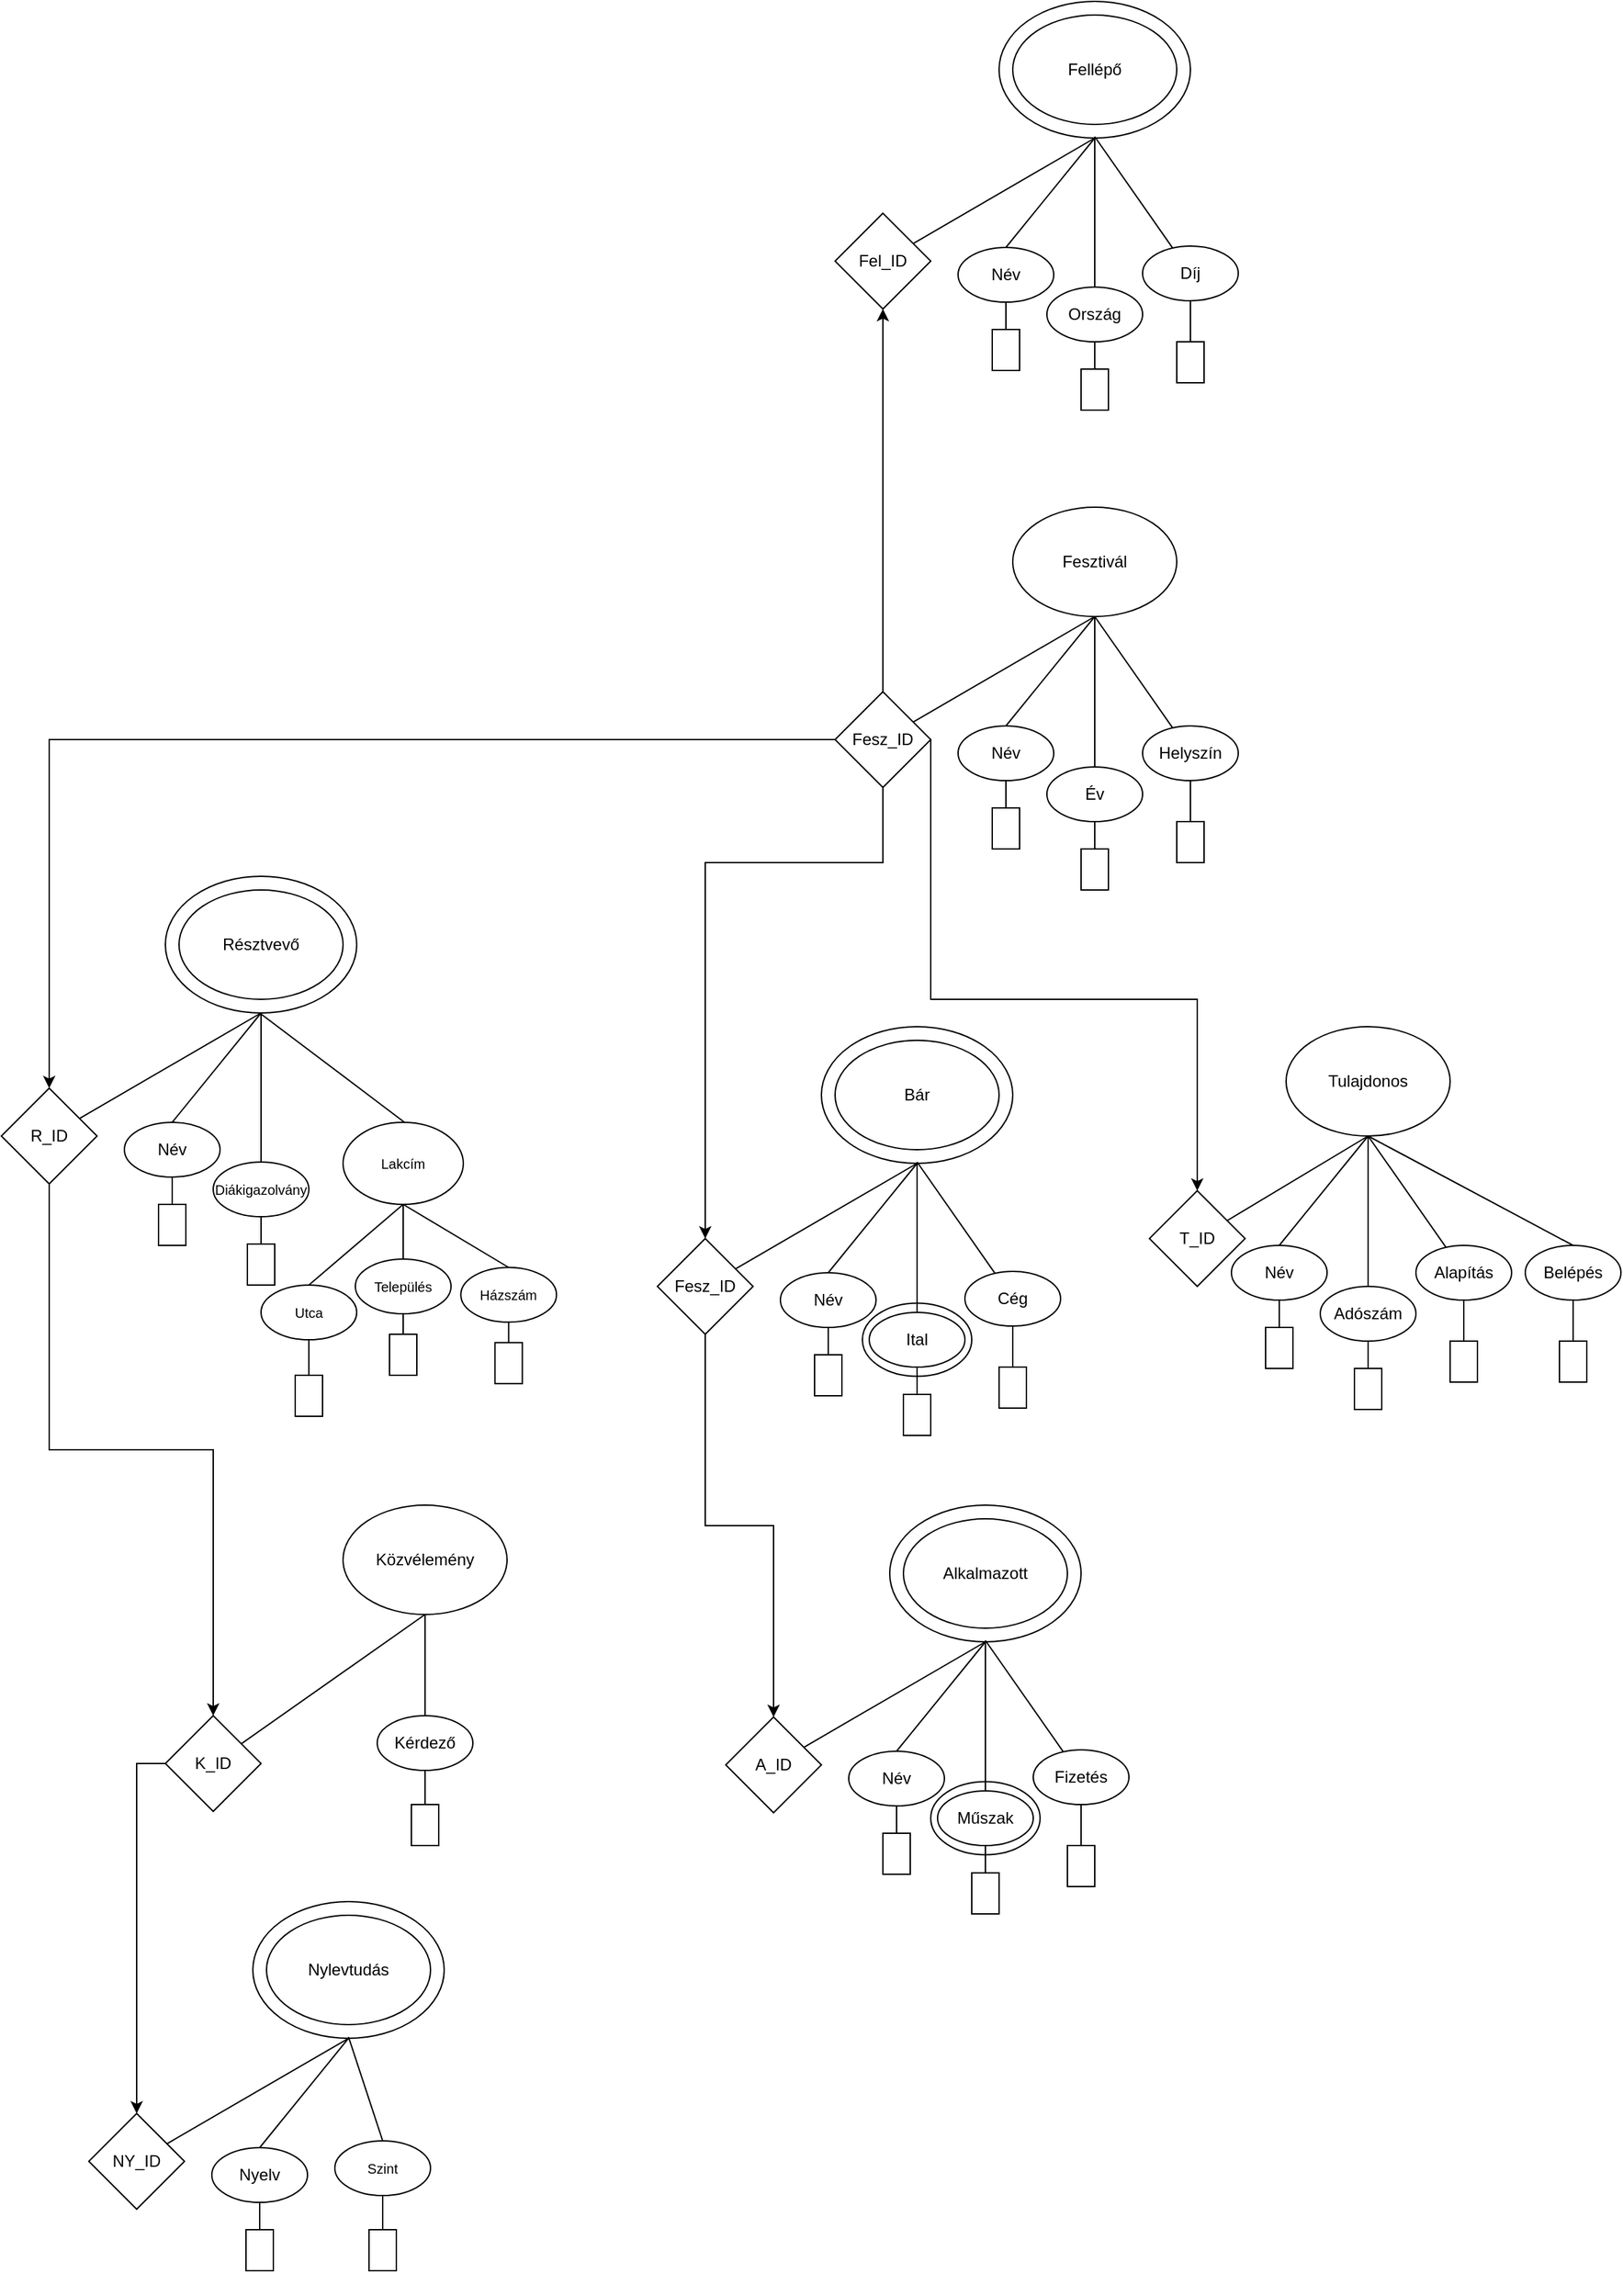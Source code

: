 <mxfile version="22.0.4" type="device">
  <diagram name="1 oldal" id="iviJ8K4rdL8mZxDaAvXE">
    <mxGraphModel dx="1687" dy="3267" grid="1" gridSize="10" guides="1" tooltips="1" connect="1" arrows="1" fold="1" page="1" pageScale="1" pageWidth="827" pageHeight="1169" math="0" shadow="0">
      <root>
        <mxCell id="0" />
        <mxCell id="1" parent="0" />
        <mxCell id="NtbL1t4MmGsKHKJ3EOxN-211" value="" style="group" vertex="1" connectable="0" parent="1">
          <mxGeometry x="210" y="-180" width="250" height="239" as="geometry" />
        </mxCell>
        <mxCell id="NtbL1t4MmGsKHKJ3EOxN-124" value="Közvélemény" style="ellipse;whiteSpace=wrap;html=1;" vertex="1" parent="NtbL1t4MmGsKHKJ3EOxN-211">
          <mxGeometry x="130" width="120" height="80" as="geometry" />
        </mxCell>
        <mxCell id="NtbL1t4MmGsKHKJ3EOxN-126" value="Kérdező" style="ellipse;whiteSpace=wrap;html=1;" vertex="1" parent="NtbL1t4MmGsKHKJ3EOxN-211">
          <mxGeometry x="155" y="154" width="70" height="40" as="geometry" />
        </mxCell>
        <mxCell id="NtbL1t4MmGsKHKJ3EOxN-121" style="rounded=0;orthogonalLoop=1;jettySize=auto;html=1;endArrow=none;endFill=0;entryX=0.5;entryY=0;entryDx=0;entryDy=0;exitX=0.5;exitY=1;exitDx=0;exitDy=0;" edge="1" parent="NtbL1t4MmGsKHKJ3EOxN-211" source="NtbL1t4MmGsKHKJ3EOxN-124" target="NtbL1t4MmGsKHKJ3EOxN-126">
          <mxGeometry relative="1" as="geometry">
            <mxPoint x="150" y="169" as="targetPoint" />
          </mxGeometry>
        </mxCell>
        <mxCell id="NtbL1t4MmGsKHKJ3EOxN-131" value="" style="rounded=0;whiteSpace=wrap;html=1;" vertex="1" parent="NtbL1t4MmGsKHKJ3EOxN-211">
          <mxGeometry x="180" y="219" width="20" height="30" as="geometry" />
        </mxCell>
        <mxCell id="NtbL1t4MmGsKHKJ3EOxN-125" style="edgeStyle=orthogonalEdgeStyle;rounded=0;orthogonalLoop=1;jettySize=auto;html=1;exitX=0.5;exitY=1;exitDx=0;exitDy=0;endArrow=none;endFill=0;" edge="1" parent="NtbL1t4MmGsKHKJ3EOxN-211" source="NtbL1t4MmGsKHKJ3EOxN-126" target="NtbL1t4MmGsKHKJ3EOxN-131">
          <mxGeometry relative="1" as="geometry">
            <mxPoint x="125" y="279" as="targetPoint" />
          </mxGeometry>
        </mxCell>
        <mxCell id="NtbL1t4MmGsKHKJ3EOxN-134" style="rounded=0;orthogonalLoop=1;jettySize=auto;html=1;entryX=0.5;entryY=1;entryDx=0;entryDy=0;endArrow=none;endFill=0;" edge="1" parent="NtbL1t4MmGsKHKJ3EOxN-211" source="NtbL1t4MmGsKHKJ3EOxN-135" target="NtbL1t4MmGsKHKJ3EOxN-124">
          <mxGeometry relative="1" as="geometry" />
        </mxCell>
        <mxCell id="NtbL1t4MmGsKHKJ3EOxN-135" value="K_ID" style="rhombus;whiteSpace=wrap;html=1;" vertex="1" parent="NtbL1t4MmGsKHKJ3EOxN-211">
          <mxGeometry y="154" width="70" height="70" as="geometry" />
        </mxCell>
        <mxCell id="NtbL1t4MmGsKHKJ3EOxN-217" value="" style="group" vertex="1" connectable="0" parent="1">
          <mxGeometry x="700" y="-910" width="295" height="280" as="geometry" />
        </mxCell>
        <mxCell id="NtbL1t4MmGsKHKJ3EOxN-5" value="Fesztivál" style="ellipse;whiteSpace=wrap;html=1;" vertex="1" parent="NtbL1t4MmGsKHKJ3EOxN-217">
          <mxGeometry x="130" width="120" height="80" as="geometry" />
        </mxCell>
        <mxCell id="NtbL1t4MmGsKHKJ3EOxN-13" value="Név" style="ellipse;whiteSpace=wrap;html=1;" vertex="1" parent="NtbL1t4MmGsKHKJ3EOxN-217">
          <mxGeometry x="90" y="160" width="70" height="40" as="geometry" />
        </mxCell>
        <mxCell id="NtbL1t4MmGsKHKJ3EOxN-12" style="rounded=0;orthogonalLoop=1;jettySize=auto;html=1;endArrow=none;endFill=0;entryX=0.5;entryY=0;entryDx=0;entryDy=0;exitX=0.5;exitY=1;exitDx=0;exitDy=0;" edge="1" parent="NtbL1t4MmGsKHKJ3EOxN-217" source="NtbL1t4MmGsKHKJ3EOxN-5" target="NtbL1t4MmGsKHKJ3EOxN-13">
          <mxGeometry relative="1" as="geometry">
            <mxPoint x="150" y="150" as="targetPoint" />
          </mxGeometry>
        </mxCell>
        <mxCell id="NtbL1t4MmGsKHKJ3EOxN-14" value="Helyszín" style="ellipse;whiteSpace=wrap;html=1;" vertex="1" parent="NtbL1t4MmGsKHKJ3EOxN-217">
          <mxGeometry x="225" y="160" width="70" height="40" as="geometry" />
        </mxCell>
        <mxCell id="NtbL1t4MmGsKHKJ3EOxN-16" style="rounded=0;orthogonalLoop=1;jettySize=auto;html=1;exitX=0.5;exitY=1;exitDx=0;exitDy=0;endArrow=none;endFill=0;" edge="1" parent="NtbL1t4MmGsKHKJ3EOxN-217" source="NtbL1t4MmGsKHKJ3EOxN-5" target="NtbL1t4MmGsKHKJ3EOxN-14">
          <mxGeometry relative="1" as="geometry" />
        </mxCell>
        <mxCell id="NtbL1t4MmGsKHKJ3EOxN-15" value="Év" style="ellipse;whiteSpace=wrap;html=1;" vertex="1" parent="NtbL1t4MmGsKHKJ3EOxN-217">
          <mxGeometry x="155" y="190" width="70" height="40" as="geometry" />
        </mxCell>
        <mxCell id="NtbL1t4MmGsKHKJ3EOxN-17" style="rounded=0;orthogonalLoop=1;jettySize=auto;html=1;entryX=0.5;entryY=0;entryDx=0;entryDy=0;endArrow=none;endFill=0;" edge="1" parent="NtbL1t4MmGsKHKJ3EOxN-217" source="NtbL1t4MmGsKHKJ3EOxN-5" target="NtbL1t4MmGsKHKJ3EOxN-15">
          <mxGeometry relative="1" as="geometry">
            <mxPoint x="165" y="90" as="sourcePoint" />
            <mxPoint x="120" y="160" as="targetPoint" />
          </mxGeometry>
        </mxCell>
        <mxCell id="NtbL1t4MmGsKHKJ3EOxN-21" value="" style="rounded=0;whiteSpace=wrap;html=1;" vertex="1" parent="NtbL1t4MmGsKHKJ3EOxN-217">
          <mxGeometry x="115" y="220" width="20" height="30" as="geometry" />
        </mxCell>
        <mxCell id="NtbL1t4MmGsKHKJ3EOxN-20" style="edgeStyle=orthogonalEdgeStyle;rounded=0;orthogonalLoop=1;jettySize=auto;html=1;exitX=0.5;exitY=1;exitDx=0;exitDy=0;endArrow=none;endFill=0;" edge="1" parent="NtbL1t4MmGsKHKJ3EOxN-217" source="NtbL1t4MmGsKHKJ3EOxN-13" target="NtbL1t4MmGsKHKJ3EOxN-21">
          <mxGeometry relative="1" as="geometry">
            <mxPoint x="125" y="260" as="targetPoint" />
          </mxGeometry>
        </mxCell>
        <mxCell id="NtbL1t4MmGsKHKJ3EOxN-22" value="" style="rounded=0;whiteSpace=wrap;html=1;" vertex="1" parent="NtbL1t4MmGsKHKJ3EOxN-217">
          <mxGeometry x="180" y="250" width="20" height="30" as="geometry" />
        </mxCell>
        <mxCell id="NtbL1t4MmGsKHKJ3EOxN-25" style="edgeStyle=orthogonalEdgeStyle;rounded=0;orthogonalLoop=1;jettySize=auto;html=1;exitX=0.5;exitY=1;exitDx=0;exitDy=0;entryX=0.5;entryY=0;entryDx=0;entryDy=0;endArrow=none;endFill=0;" edge="1" parent="NtbL1t4MmGsKHKJ3EOxN-217" source="NtbL1t4MmGsKHKJ3EOxN-15" target="NtbL1t4MmGsKHKJ3EOxN-22">
          <mxGeometry relative="1" as="geometry" />
        </mxCell>
        <mxCell id="NtbL1t4MmGsKHKJ3EOxN-23" value="" style="rounded=0;whiteSpace=wrap;html=1;" vertex="1" parent="NtbL1t4MmGsKHKJ3EOxN-217">
          <mxGeometry x="250" y="230" width="20" height="30" as="geometry" />
        </mxCell>
        <mxCell id="NtbL1t4MmGsKHKJ3EOxN-28" style="rounded=0;orthogonalLoop=1;jettySize=auto;html=1;entryX=0.5;entryY=1;entryDx=0;entryDy=0;endArrow=none;endFill=0;" edge="1" parent="NtbL1t4MmGsKHKJ3EOxN-217" source="NtbL1t4MmGsKHKJ3EOxN-27" target="NtbL1t4MmGsKHKJ3EOxN-5">
          <mxGeometry relative="1" as="geometry" />
        </mxCell>
        <mxCell id="NtbL1t4MmGsKHKJ3EOxN-27" value="Fesz_ID" style="rhombus;whiteSpace=wrap;html=1;" vertex="1" parent="NtbL1t4MmGsKHKJ3EOxN-217">
          <mxGeometry y="135" width="70" height="70" as="geometry" />
        </mxCell>
        <mxCell id="NtbL1t4MmGsKHKJ3EOxN-24" style="edgeStyle=orthogonalEdgeStyle;rounded=0;orthogonalLoop=1;jettySize=auto;html=1;entryX=0.5;entryY=0;entryDx=0;entryDy=0;endArrow=none;endFill=0;" edge="1" parent="NtbL1t4MmGsKHKJ3EOxN-217" source="NtbL1t4MmGsKHKJ3EOxN-14" target="NtbL1t4MmGsKHKJ3EOxN-23">
          <mxGeometry relative="1" as="geometry" />
        </mxCell>
        <mxCell id="NtbL1t4MmGsKHKJ3EOxN-29" style="edgeStyle=orthogonalEdgeStyle;rounded=0;orthogonalLoop=1;jettySize=auto;html=1;exitX=0.5;exitY=1;exitDx=0;exitDy=0;" edge="1" parent="NtbL1t4MmGsKHKJ3EOxN-217" source="NtbL1t4MmGsKHKJ3EOxN-23" target="NtbL1t4MmGsKHKJ3EOxN-23">
          <mxGeometry relative="1" as="geometry" />
        </mxCell>
        <mxCell id="NtbL1t4MmGsKHKJ3EOxN-35" style="edgeStyle=orthogonalEdgeStyle;rounded=0;orthogonalLoop=1;jettySize=auto;html=1;exitX=0.5;exitY=1;exitDx=0;exitDy=0;" edge="1" parent="NtbL1t4MmGsKHKJ3EOxN-217">
          <mxGeometry relative="1" as="geometry">
            <mxPoint x="270" y="270" as="sourcePoint" />
            <mxPoint x="270" y="270" as="targetPoint" />
          </mxGeometry>
        </mxCell>
        <mxCell id="NtbL1t4MmGsKHKJ3EOxN-218" value="" style="group" vertex="1" connectable="0" parent="1">
          <mxGeometry x="900" y="-530" width="375" height="280" as="geometry" />
        </mxCell>
        <mxCell id="NtbL1t4MmGsKHKJ3EOxN-60" value="Tulajdonos" style="ellipse;whiteSpace=wrap;html=1;" vertex="1" parent="NtbL1t4MmGsKHKJ3EOxN-218">
          <mxGeometry x="130" width="120" height="80" as="geometry" />
        </mxCell>
        <mxCell id="NtbL1t4MmGsKHKJ3EOxN-62" value="Név" style="ellipse;whiteSpace=wrap;html=1;" vertex="1" parent="NtbL1t4MmGsKHKJ3EOxN-218">
          <mxGeometry x="90" y="160" width="70" height="40" as="geometry" />
        </mxCell>
        <mxCell id="NtbL1t4MmGsKHKJ3EOxN-57" style="rounded=0;orthogonalLoop=1;jettySize=auto;html=1;endArrow=none;endFill=0;entryX=0.5;entryY=0;entryDx=0;entryDy=0;exitX=0.5;exitY=1;exitDx=0;exitDy=0;" edge="1" parent="NtbL1t4MmGsKHKJ3EOxN-218" source="NtbL1t4MmGsKHKJ3EOxN-60" target="NtbL1t4MmGsKHKJ3EOxN-62">
          <mxGeometry relative="1" as="geometry">
            <mxPoint x="150" y="150" as="targetPoint" />
          </mxGeometry>
        </mxCell>
        <mxCell id="NtbL1t4MmGsKHKJ3EOxN-64" value="Alapítás" style="ellipse;whiteSpace=wrap;html=1;" vertex="1" parent="NtbL1t4MmGsKHKJ3EOxN-218">
          <mxGeometry x="225" y="160" width="70" height="40" as="geometry" />
        </mxCell>
        <mxCell id="NtbL1t4MmGsKHKJ3EOxN-58" style="rounded=0;orthogonalLoop=1;jettySize=auto;html=1;exitX=0.5;exitY=1;exitDx=0;exitDy=0;endArrow=none;endFill=0;" edge="1" parent="NtbL1t4MmGsKHKJ3EOxN-218" source="NtbL1t4MmGsKHKJ3EOxN-60" target="NtbL1t4MmGsKHKJ3EOxN-64">
          <mxGeometry relative="1" as="geometry" />
        </mxCell>
        <mxCell id="NtbL1t4MmGsKHKJ3EOxN-66" value="Adószám" style="ellipse;whiteSpace=wrap;html=1;" vertex="1" parent="NtbL1t4MmGsKHKJ3EOxN-218">
          <mxGeometry x="155" y="190" width="70" height="40" as="geometry" />
        </mxCell>
        <mxCell id="NtbL1t4MmGsKHKJ3EOxN-59" style="rounded=0;orthogonalLoop=1;jettySize=auto;html=1;entryX=0.5;entryY=0;entryDx=0;entryDy=0;endArrow=none;endFill=0;" edge="1" parent="NtbL1t4MmGsKHKJ3EOxN-218" source="NtbL1t4MmGsKHKJ3EOxN-60" target="NtbL1t4MmGsKHKJ3EOxN-66">
          <mxGeometry relative="1" as="geometry">
            <mxPoint x="165" y="90" as="sourcePoint" />
            <mxPoint x="120" y="160" as="targetPoint" />
          </mxGeometry>
        </mxCell>
        <mxCell id="NtbL1t4MmGsKHKJ3EOxN-67" value="" style="rounded=0;whiteSpace=wrap;html=1;" vertex="1" parent="NtbL1t4MmGsKHKJ3EOxN-218">
          <mxGeometry x="115" y="220" width="20" height="30" as="geometry" />
        </mxCell>
        <mxCell id="NtbL1t4MmGsKHKJ3EOxN-61" style="edgeStyle=orthogonalEdgeStyle;rounded=0;orthogonalLoop=1;jettySize=auto;html=1;exitX=0.5;exitY=1;exitDx=0;exitDy=0;endArrow=none;endFill=0;" edge="1" parent="NtbL1t4MmGsKHKJ3EOxN-218" source="NtbL1t4MmGsKHKJ3EOxN-62" target="NtbL1t4MmGsKHKJ3EOxN-67">
          <mxGeometry relative="1" as="geometry">
            <mxPoint x="125" y="260" as="targetPoint" />
          </mxGeometry>
        </mxCell>
        <mxCell id="NtbL1t4MmGsKHKJ3EOxN-68" value="" style="rounded=0;whiteSpace=wrap;html=1;" vertex="1" parent="NtbL1t4MmGsKHKJ3EOxN-218">
          <mxGeometry x="180" y="250" width="20" height="30" as="geometry" />
        </mxCell>
        <mxCell id="NtbL1t4MmGsKHKJ3EOxN-65" style="edgeStyle=orthogonalEdgeStyle;rounded=0;orthogonalLoop=1;jettySize=auto;html=1;exitX=0.5;exitY=1;exitDx=0;exitDy=0;entryX=0.5;entryY=0;entryDx=0;entryDy=0;endArrow=none;endFill=0;" edge="1" parent="NtbL1t4MmGsKHKJ3EOxN-218" source="NtbL1t4MmGsKHKJ3EOxN-66" target="NtbL1t4MmGsKHKJ3EOxN-68">
          <mxGeometry relative="1" as="geometry" />
        </mxCell>
        <mxCell id="NtbL1t4MmGsKHKJ3EOxN-69" value="" style="rounded=0;whiteSpace=wrap;html=1;" vertex="1" parent="NtbL1t4MmGsKHKJ3EOxN-218">
          <mxGeometry x="250" y="230" width="20" height="30" as="geometry" />
        </mxCell>
        <mxCell id="NtbL1t4MmGsKHKJ3EOxN-70" style="rounded=0;orthogonalLoop=1;jettySize=auto;html=1;entryX=0.5;entryY=1;entryDx=0;entryDy=0;endArrow=none;endFill=0;" edge="1" parent="NtbL1t4MmGsKHKJ3EOxN-218" source="NtbL1t4MmGsKHKJ3EOxN-71" target="NtbL1t4MmGsKHKJ3EOxN-60">
          <mxGeometry relative="1" as="geometry" />
        </mxCell>
        <mxCell id="NtbL1t4MmGsKHKJ3EOxN-71" value="T_ID" style="rhombus;whiteSpace=wrap;html=1;" vertex="1" parent="NtbL1t4MmGsKHKJ3EOxN-218">
          <mxGeometry x="30" y="120" width="70" height="70" as="geometry" />
        </mxCell>
        <mxCell id="NtbL1t4MmGsKHKJ3EOxN-63" style="edgeStyle=orthogonalEdgeStyle;rounded=0;orthogonalLoop=1;jettySize=auto;html=1;entryX=0.5;entryY=0;entryDx=0;entryDy=0;endArrow=none;endFill=0;" edge="1" parent="NtbL1t4MmGsKHKJ3EOxN-218" source="NtbL1t4MmGsKHKJ3EOxN-64" target="NtbL1t4MmGsKHKJ3EOxN-69">
          <mxGeometry relative="1" as="geometry" />
        </mxCell>
        <mxCell id="NtbL1t4MmGsKHKJ3EOxN-72" style="edgeStyle=orthogonalEdgeStyle;rounded=0;orthogonalLoop=1;jettySize=auto;html=1;exitX=0.5;exitY=1;exitDx=0;exitDy=0;" edge="1" parent="NtbL1t4MmGsKHKJ3EOxN-218" source="NtbL1t4MmGsKHKJ3EOxN-69" target="NtbL1t4MmGsKHKJ3EOxN-69">
          <mxGeometry relative="1" as="geometry" />
        </mxCell>
        <mxCell id="NtbL1t4MmGsKHKJ3EOxN-73" style="edgeStyle=orthogonalEdgeStyle;rounded=0;orthogonalLoop=1;jettySize=auto;html=1;exitX=0.5;exitY=1;exitDx=0;exitDy=0;" edge="1" parent="NtbL1t4MmGsKHKJ3EOxN-218">
          <mxGeometry relative="1" as="geometry">
            <mxPoint x="270" y="270" as="sourcePoint" />
            <mxPoint x="270" y="270" as="targetPoint" />
          </mxGeometry>
        </mxCell>
        <mxCell id="NtbL1t4MmGsKHKJ3EOxN-80" style="rounded=0;orthogonalLoop=1;jettySize=auto;html=1;exitX=0.5;exitY=1;exitDx=0;exitDy=0;endArrow=none;endFill=0;entryX=0.5;entryY=0;entryDx=0;entryDy=0;" edge="1" parent="NtbL1t4MmGsKHKJ3EOxN-218" target="NtbL1t4MmGsKHKJ3EOxN-82" source="NtbL1t4MmGsKHKJ3EOxN-60">
          <mxGeometry relative="1" as="geometry">
            <mxPoint x="270" y="80" as="sourcePoint" />
          </mxGeometry>
        </mxCell>
        <mxCell id="NtbL1t4MmGsKHKJ3EOxN-82" value="Belépés" style="ellipse;whiteSpace=wrap;html=1;" vertex="1" parent="NtbL1t4MmGsKHKJ3EOxN-218">
          <mxGeometry x="305" y="160" width="70" height="40" as="geometry" />
        </mxCell>
        <mxCell id="NtbL1t4MmGsKHKJ3EOxN-83" value="" style="rounded=0;whiteSpace=wrap;html=1;" vertex="1" parent="NtbL1t4MmGsKHKJ3EOxN-218">
          <mxGeometry x="330" y="230" width="20" height="30" as="geometry" />
        </mxCell>
        <mxCell id="NtbL1t4MmGsKHKJ3EOxN-81" style="edgeStyle=orthogonalEdgeStyle;rounded=0;orthogonalLoop=1;jettySize=auto;html=1;entryX=0.5;entryY=0;entryDx=0;entryDy=0;endArrow=none;endFill=0;" edge="1" parent="NtbL1t4MmGsKHKJ3EOxN-218" source="NtbL1t4MmGsKHKJ3EOxN-82" target="NtbL1t4MmGsKHKJ3EOxN-83">
          <mxGeometry relative="1" as="geometry" />
        </mxCell>
        <mxCell id="NtbL1t4MmGsKHKJ3EOxN-84" style="edgeStyle=orthogonalEdgeStyle;rounded=0;orthogonalLoop=1;jettySize=auto;html=1;exitX=0.5;exitY=1;exitDx=0;exitDy=0;" edge="1" parent="NtbL1t4MmGsKHKJ3EOxN-218" source="NtbL1t4MmGsKHKJ3EOxN-83" target="NtbL1t4MmGsKHKJ3EOxN-83">
          <mxGeometry relative="1" as="geometry" />
        </mxCell>
        <mxCell id="NtbL1t4MmGsKHKJ3EOxN-85" style="edgeStyle=orthogonalEdgeStyle;rounded=0;orthogonalLoop=1;jettySize=auto;html=1;exitX=0.5;exitY=1;exitDx=0;exitDy=0;" edge="1" parent="NtbL1t4MmGsKHKJ3EOxN-218">
          <mxGeometry relative="1" as="geometry">
            <mxPoint x="350" y="270" as="sourcePoint" />
            <mxPoint x="350" y="270" as="targetPoint" />
          </mxGeometry>
        </mxCell>
        <mxCell id="NtbL1t4MmGsKHKJ3EOxN-219" value="" style="group" vertex="1" connectable="0" parent="1">
          <mxGeometry x="90" y="-640" width="406.18" height="395" as="geometry" />
        </mxCell>
        <mxCell id="NtbL1t4MmGsKHKJ3EOxN-86" value="" style="ellipse;whiteSpace=wrap;html=1;" vertex="1" parent="NtbL1t4MmGsKHKJ3EOxN-219">
          <mxGeometry x="130" y="10" width="120" height="80" as="geometry" />
        </mxCell>
        <mxCell id="NtbL1t4MmGsKHKJ3EOxN-87" value="Résztvevő" style="ellipse;whiteSpace=wrap;html=1;fillColor=none;" vertex="1" parent="NtbL1t4MmGsKHKJ3EOxN-219">
          <mxGeometry x="120" width="140" height="100" as="geometry" />
        </mxCell>
        <mxCell id="NtbL1t4MmGsKHKJ3EOxN-92" style="edgeStyle=orthogonalEdgeStyle;rounded=0;orthogonalLoop=1;jettySize=auto;html=1;exitX=0.5;exitY=1;exitDx=0;exitDy=0;" edge="1" parent="NtbL1t4MmGsKHKJ3EOxN-219">
          <mxGeometry relative="1" as="geometry">
            <mxPoint x="260" y="279" as="sourcePoint" />
            <mxPoint x="260" y="279" as="targetPoint" />
          </mxGeometry>
        </mxCell>
        <mxCell id="NtbL1t4MmGsKHKJ3EOxN-93" style="rounded=0;orthogonalLoop=1;jettySize=auto;html=1;entryX=0.5;entryY=0;entryDx=0;entryDy=0;endArrow=none;endFill=0;exitX=0.5;exitY=1;exitDx=0;exitDy=0;" edge="1" parent="NtbL1t4MmGsKHKJ3EOxN-219" target="NtbL1t4MmGsKHKJ3EOxN-95" source="NtbL1t4MmGsKHKJ3EOxN-87">
          <mxGeometry relative="1" as="geometry">
            <mxPoint x="188" y="99" as="sourcePoint" />
            <mxPoint x="120" y="179" as="targetPoint" />
          </mxGeometry>
        </mxCell>
        <mxCell id="NtbL1t4MmGsKHKJ3EOxN-157" value="" style="edgeStyle=orthogonalEdgeStyle;rounded=0;orthogonalLoop=1;jettySize=auto;html=1;endArrow=none;endFill=0;" edge="1" parent="NtbL1t4MmGsKHKJ3EOxN-219" source="NtbL1t4MmGsKHKJ3EOxN-95">
          <mxGeometry relative="1" as="geometry">
            <mxPoint x="190" y="129" as="targetPoint" />
          </mxGeometry>
        </mxCell>
        <mxCell id="NtbL1t4MmGsKHKJ3EOxN-95" value="&lt;font style=&quot;font-size: 10px;&quot;&gt;Diákigazolvány&lt;/font&gt;" style="ellipse;whiteSpace=wrap;html=1;" vertex="1" parent="NtbL1t4MmGsKHKJ3EOxN-219">
          <mxGeometry x="155" y="209" width="70" height="40" as="geometry" />
        </mxCell>
        <mxCell id="NtbL1t4MmGsKHKJ3EOxN-96" value="" style="rounded=0;whiteSpace=wrap;html=1;" vertex="1" parent="NtbL1t4MmGsKHKJ3EOxN-219">
          <mxGeometry x="180" y="269" width="20" height="30" as="geometry" />
        </mxCell>
        <mxCell id="NtbL1t4MmGsKHKJ3EOxN-94" style="edgeStyle=orthogonalEdgeStyle;rounded=0;orthogonalLoop=1;jettySize=auto;html=1;exitX=0.5;exitY=1;exitDx=0;exitDy=0;entryX=0.5;entryY=0;entryDx=0;entryDy=0;endArrow=none;endFill=0;" edge="1" parent="NtbL1t4MmGsKHKJ3EOxN-219" source="NtbL1t4MmGsKHKJ3EOxN-95" target="NtbL1t4MmGsKHKJ3EOxN-96">
          <mxGeometry relative="1" as="geometry" />
        </mxCell>
        <mxCell id="NtbL1t4MmGsKHKJ3EOxN-98" style="rounded=0;orthogonalLoop=1;jettySize=auto;html=1;endArrow=none;endFill=0;entryX=0.5;entryY=0;entryDx=0;entryDy=0;exitX=0.5;exitY=1;exitDx=0;exitDy=0;" edge="1" parent="NtbL1t4MmGsKHKJ3EOxN-219" target="NtbL1t4MmGsKHKJ3EOxN-100">
          <mxGeometry relative="1" as="geometry">
            <mxPoint x="150" y="170" as="targetPoint" />
            <mxPoint x="190" y="100" as="sourcePoint" />
          </mxGeometry>
        </mxCell>
        <mxCell id="NtbL1t4MmGsKHKJ3EOxN-100" value="Név" style="ellipse;whiteSpace=wrap;html=1;" vertex="1" parent="NtbL1t4MmGsKHKJ3EOxN-219">
          <mxGeometry x="90" y="180" width="70" height="40" as="geometry" />
        </mxCell>
        <mxCell id="NtbL1t4MmGsKHKJ3EOxN-101" value="" style="rounded=0;whiteSpace=wrap;html=1;" vertex="1" parent="NtbL1t4MmGsKHKJ3EOxN-219">
          <mxGeometry x="115" y="240" width="20" height="30" as="geometry" />
        </mxCell>
        <mxCell id="NtbL1t4MmGsKHKJ3EOxN-99" style="edgeStyle=orthogonalEdgeStyle;rounded=0;orthogonalLoop=1;jettySize=auto;html=1;exitX=0.5;exitY=1;exitDx=0;exitDy=0;endArrow=none;endFill=0;" edge="1" parent="NtbL1t4MmGsKHKJ3EOxN-219" source="NtbL1t4MmGsKHKJ3EOxN-100" target="NtbL1t4MmGsKHKJ3EOxN-101">
          <mxGeometry relative="1" as="geometry">
            <mxPoint x="125" y="280" as="targetPoint" />
          </mxGeometry>
        </mxCell>
        <mxCell id="NtbL1t4MmGsKHKJ3EOxN-102" style="rounded=0;orthogonalLoop=1;jettySize=auto;html=1;entryX=0.5;entryY=1;entryDx=0;entryDy=0;endArrow=none;endFill=0;" edge="1" parent="NtbL1t4MmGsKHKJ3EOxN-219" source="NtbL1t4MmGsKHKJ3EOxN-103">
          <mxGeometry relative="1" as="geometry">
            <mxPoint x="190" y="100" as="targetPoint" />
          </mxGeometry>
        </mxCell>
        <mxCell id="NtbL1t4MmGsKHKJ3EOxN-103" value="R_ID" style="rhombus;whiteSpace=wrap;html=1;" vertex="1" parent="NtbL1t4MmGsKHKJ3EOxN-219">
          <mxGeometry y="155" width="70" height="70" as="geometry" />
        </mxCell>
        <mxCell id="NtbL1t4MmGsKHKJ3EOxN-151" style="rounded=0;orthogonalLoop=1;jettySize=auto;html=1;entryX=0.5;entryY=0;entryDx=0;entryDy=0;endArrow=none;endFill=0;" edge="1" parent="NtbL1t4MmGsKHKJ3EOxN-219">
          <mxGeometry relative="1" as="geometry">
            <mxPoint x="189" y="100" as="sourcePoint" />
            <mxPoint x="295" y="180" as="targetPoint" />
          </mxGeometry>
        </mxCell>
        <mxCell id="NtbL1t4MmGsKHKJ3EOxN-153" value="&lt;font style=&quot;font-size: 10px;&quot;&gt;Lakcím&lt;/font&gt;" style="ellipse;whiteSpace=wrap;html=1;" vertex="1" parent="NtbL1t4MmGsKHKJ3EOxN-219">
          <mxGeometry x="250" y="180" width="88" height="60" as="geometry" />
        </mxCell>
        <mxCell id="NtbL1t4MmGsKHKJ3EOxN-158" value="" style="rounded=0;orthogonalLoop=1;jettySize=auto;html=1;endArrow=none;endFill=0;entryX=0.5;entryY=1;entryDx=0;entryDy=0;" edge="1" parent="NtbL1t4MmGsKHKJ3EOxN-219" source="NtbL1t4MmGsKHKJ3EOxN-159" target="NtbL1t4MmGsKHKJ3EOxN-153">
          <mxGeometry relative="1" as="geometry">
            <mxPoint x="283" y="250" as="targetPoint" />
          </mxGeometry>
        </mxCell>
        <mxCell id="NtbL1t4MmGsKHKJ3EOxN-159" value="&lt;font style=&quot;font-size: 10px;&quot;&gt;Település&lt;/font&gt;" style="ellipse;whiteSpace=wrap;html=1;" vertex="1" parent="NtbL1t4MmGsKHKJ3EOxN-219">
          <mxGeometry x="259" y="280" width="70" height="40" as="geometry" />
        </mxCell>
        <mxCell id="NtbL1t4MmGsKHKJ3EOxN-161" style="edgeStyle=orthogonalEdgeStyle;rounded=0;orthogonalLoop=1;jettySize=auto;html=1;exitX=0.5;exitY=1;exitDx=0;exitDy=0;entryX=0.5;entryY=0;entryDx=0;entryDy=0;endArrow=none;endFill=0;" edge="1" parent="NtbL1t4MmGsKHKJ3EOxN-219" target="NtbL1t4MmGsKHKJ3EOxN-162" source="NtbL1t4MmGsKHKJ3EOxN-159">
          <mxGeometry relative="1" as="geometry">
            <mxPoint x="294" y="315" as="sourcePoint" />
          </mxGeometry>
        </mxCell>
        <mxCell id="NtbL1t4MmGsKHKJ3EOxN-162" value="" style="rounded=0;whiteSpace=wrap;html=1;" vertex="1" parent="NtbL1t4MmGsKHKJ3EOxN-219">
          <mxGeometry x="284" y="335" width="20" height="30" as="geometry" />
        </mxCell>
        <mxCell id="NtbL1t4MmGsKHKJ3EOxN-163" style="edgeStyle=orthogonalEdgeStyle;rounded=0;orthogonalLoop=1;jettySize=auto;html=1;exitX=0.5;exitY=1;exitDx=0;exitDy=0;" edge="1" parent="NtbL1t4MmGsKHKJ3EOxN-219">
          <mxGeometry relative="1" as="geometry">
            <mxPoint x="337.18" y="285.12" as="sourcePoint" />
            <mxPoint x="337.18" y="285.12" as="targetPoint" />
          </mxGeometry>
        </mxCell>
        <mxCell id="NtbL1t4MmGsKHKJ3EOxN-164" value="" style="rounded=0;orthogonalLoop=1;jettySize=auto;html=1;endArrow=none;endFill=0;entryX=0.5;entryY=1;entryDx=0;entryDy=0;exitX=0.5;exitY=0;exitDx=0;exitDy=0;" edge="1" parent="NtbL1t4MmGsKHKJ3EOxN-219" source="NtbL1t4MmGsKHKJ3EOxN-165" target="NtbL1t4MmGsKHKJ3EOxN-153">
          <mxGeometry relative="1" as="geometry">
            <mxPoint x="303.996" y="250.0" as="targetPoint" />
          </mxGeometry>
        </mxCell>
        <mxCell id="NtbL1t4MmGsKHKJ3EOxN-165" value="&lt;font style=&quot;font-size: 10px;&quot;&gt;Házszám&lt;/font&gt;" style="ellipse;whiteSpace=wrap;html=1;" vertex="1" parent="NtbL1t4MmGsKHKJ3EOxN-219">
          <mxGeometry x="336.18" y="286.12" width="70" height="40" as="geometry" />
        </mxCell>
        <mxCell id="NtbL1t4MmGsKHKJ3EOxN-166" style="edgeStyle=orthogonalEdgeStyle;rounded=0;orthogonalLoop=1;jettySize=auto;html=1;exitX=0.5;exitY=1;exitDx=0;exitDy=0;entryX=0.5;entryY=0;entryDx=0;entryDy=0;endArrow=none;endFill=0;" edge="1" parent="NtbL1t4MmGsKHKJ3EOxN-219" source="NtbL1t4MmGsKHKJ3EOxN-165" target="NtbL1t4MmGsKHKJ3EOxN-167">
          <mxGeometry relative="1" as="geometry">
            <mxPoint x="371.18" y="321.12" as="sourcePoint" />
          </mxGeometry>
        </mxCell>
        <mxCell id="NtbL1t4MmGsKHKJ3EOxN-167" value="" style="rounded=0;whiteSpace=wrap;html=1;" vertex="1" parent="NtbL1t4MmGsKHKJ3EOxN-219">
          <mxGeometry x="361.18" y="341.12" width="20" height="30" as="geometry" />
        </mxCell>
        <mxCell id="NtbL1t4MmGsKHKJ3EOxN-168" style="edgeStyle=orthogonalEdgeStyle;rounded=0;orthogonalLoop=1;jettySize=auto;html=1;exitX=0.5;exitY=1;exitDx=0;exitDy=0;" edge="1" parent="NtbL1t4MmGsKHKJ3EOxN-219">
          <mxGeometry relative="1" as="geometry">
            <mxPoint x="181" y="344.12" as="sourcePoint" />
            <mxPoint x="181" y="344.12" as="targetPoint" />
          </mxGeometry>
        </mxCell>
        <mxCell id="NtbL1t4MmGsKHKJ3EOxN-169" value="" style="rounded=0;orthogonalLoop=1;jettySize=auto;html=1;endArrow=none;endFill=0;entryX=0.5;entryY=1;entryDx=0;entryDy=0;exitX=0.5;exitY=0;exitDx=0;exitDy=0;" edge="1" parent="NtbL1t4MmGsKHKJ3EOxN-219" source="NtbL1t4MmGsKHKJ3EOxN-170" target="NtbL1t4MmGsKHKJ3EOxN-153">
          <mxGeometry relative="1" as="geometry">
            <mxPoint x="137.82" y="299" as="targetPoint" />
          </mxGeometry>
        </mxCell>
        <mxCell id="NtbL1t4MmGsKHKJ3EOxN-170" value="&lt;font style=&quot;font-size: 10px;&quot;&gt;Utca&lt;/font&gt;" style="ellipse;whiteSpace=wrap;html=1;" vertex="1" parent="NtbL1t4MmGsKHKJ3EOxN-219">
          <mxGeometry x="190" y="299" width="70" height="40" as="geometry" />
        </mxCell>
        <mxCell id="NtbL1t4MmGsKHKJ3EOxN-171" style="edgeStyle=orthogonalEdgeStyle;rounded=0;orthogonalLoop=1;jettySize=auto;html=1;exitX=0.5;exitY=1;exitDx=0;exitDy=0;entryX=0.5;entryY=0;entryDx=0;entryDy=0;endArrow=none;endFill=0;" edge="1" parent="NtbL1t4MmGsKHKJ3EOxN-219" source="NtbL1t4MmGsKHKJ3EOxN-170" target="NtbL1t4MmGsKHKJ3EOxN-172">
          <mxGeometry relative="1" as="geometry">
            <mxPoint x="215" y="380.12" as="sourcePoint" />
          </mxGeometry>
        </mxCell>
        <mxCell id="NtbL1t4MmGsKHKJ3EOxN-172" value="" style="rounded=0;whiteSpace=wrap;html=1;" vertex="1" parent="NtbL1t4MmGsKHKJ3EOxN-219">
          <mxGeometry x="215" y="365" width="20" height="30" as="geometry" />
        </mxCell>
        <mxCell id="NtbL1t4MmGsKHKJ3EOxN-220" value="" style="group" vertex="1" connectable="0" parent="1">
          <mxGeometry x="154" y="110" width="260" height="279" as="geometry" />
        </mxCell>
        <mxCell id="NtbL1t4MmGsKHKJ3EOxN-138" value="" style="ellipse;whiteSpace=wrap;html=1;" vertex="1" parent="NtbL1t4MmGsKHKJ3EOxN-220">
          <mxGeometry x="130" y="10" width="120" height="80" as="geometry" />
        </mxCell>
        <mxCell id="NtbL1t4MmGsKHKJ3EOxN-139" value="Nylevtudás" style="ellipse;whiteSpace=wrap;html=1;fillColor=none;" vertex="1" parent="NtbL1t4MmGsKHKJ3EOxN-220">
          <mxGeometry x="120" width="140" height="100" as="geometry" />
        </mxCell>
        <mxCell id="NtbL1t4MmGsKHKJ3EOxN-140" style="edgeStyle=orthogonalEdgeStyle;rounded=0;orthogonalLoop=1;jettySize=auto;html=1;exitX=0.5;exitY=1;exitDx=0;exitDy=0;" edge="1" parent="NtbL1t4MmGsKHKJ3EOxN-220">
          <mxGeometry relative="1" as="geometry">
            <mxPoint x="260" y="279" as="sourcePoint" />
            <mxPoint x="260" y="279" as="targetPoint" />
          </mxGeometry>
        </mxCell>
        <mxCell id="NtbL1t4MmGsKHKJ3EOxN-141" style="rounded=0;orthogonalLoop=1;jettySize=auto;html=1;entryX=0.5;entryY=0;entryDx=0;entryDy=0;endArrow=none;endFill=0;" edge="1" parent="NtbL1t4MmGsKHKJ3EOxN-220" target="NtbL1t4MmGsKHKJ3EOxN-143">
          <mxGeometry relative="1" as="geometry">
            <mxPoint x="190" y="99" as="sourcePoint" />
            <mxPoint x="120" y="179" as="targetPoint" />
          </mxGeometry>
        </mxCell>
        <mxCell id="NtbL1t4MmGsKHKJ3EOxN-143" value="&lt;font style=&quot;font-size: 10px;&quot;&gt;Szint&lt;/font&gt;" style="ellipse;whiteSpace=wrap;html=1;" vertex="1" parent="NtbL1t4MmGsKHKJ3EOxN-220">
          <mxGeometry x="180" y="175" width="70" height="40" as="geometry" />
        </mxCell>
        <mxCell id="NtbL1t4MmGsKHKJ3EOxN-144" value="" style="rounded=0;whiteSpace=wrap;html=1;" vertex="1" parent="NtbL1t4MmGsKHKJ3EOxN-220">
          <mxGeometry x="205" y="240" width="20" height="30" as="geometry" />
        </mxCell>
        <mxCell id="NtbL1t4MmGsKHKJ3EOxN-142" style="rounded=0;orthogonalLoop=1;jettySize=auto;html=1;exitX=0.5;exitY=1;exitDx=0;exitDy=0;entryX=0.5;entryY=0;entryDx=0;entryDy=0;endArrow=none;endFill=0;" edge="1" parent="NtbL1t4MmGsKHKJ3EOxN-220" source="NtbL1t4MmGsKHKJ3EOxN-143" target="NtbL1t4MmGsKHKJ3EOxN-144">
          <mxGeometry relative="1" as="geometry" />
        </mxCell>
        <mxCell id="NtbL1t4MmGsKHKJ3EOxN-145" style="rounded=0;orthogonalLoop=1;jettySize=auto;html=1;endArrow=none;endFill=0;entryX=0.5;entryY=0;entryDx=0;entryDy=0;exitX=0.5;exitY=1;exitDx=0;exitDy=0;" edge="1" parent="NtbL1t4MmGsKHKJ3EOxN-220" target="NtbL1t4MmGsKHKJ3EOxN-147">
          <mxGeometry relative="1" as="geometry">
            <mxPoint x="150" y="170" as="targetPoint" />
            <mxPoint x="190" y="100" as="sourcePoint" />
          </mxGeometry>
        </mxCell>
        <mxCell id="NtbL1t4MmGsKHKJ3EOxN-147" value="Nyelv" style="ellipse;whiteSpace=wrap;html=1;" vertex="1" parent="NtbL1t4MmGsKHKJ3EOxN-220">
          <mxGeometry x="90" y="180" width="70" height="40" as="geometry" />
        </mxCell>
        <mxCell id="NtbL1t4MmGsKHKJ3EOxN-148" value="" style="rounded=0;whiteSpace=wrap;html=1;" vertex="1" parent="NtbL1t4MmGsKHKJ3EOxN-220">
          <mxGeometry x="115" y="240" width="20" height="30" as="geometry" />
        </mxCell>
        <mxCell id="NtbL1t4MmGsKHKJ3EOxN-146" style="edgeStyle=orthogonalEdgeStyle;rounded=0;orthogonalLoop=1;jettySize=auto;html=1;exitX=0.5;exitY=1;exitDx=0;exitDy=0;endArrow=none;endFill=0;" edge="1" parent="NtbL1t4MmGsKHKJ3EOxN-220" source="NtbL1t4MmGsKHKJ3EOxN-147" target="NtbL1t4MmGsKHKJ3EOxN-148">
          <mxGeometry relative="1" as="geometry">
            <mxPoint x="125" y="280" as="targetPoint" />
          </mxGeometry>
        </mxCell>
        <mxCell id="NtbL1t4MmGsKHKJ3EOxN-149" style="rounded=0;orthogonalLoop=1;jettySize=auto;html=1;entryX=0.5;entryY=1;entryDx=0;entryDy=0;endArrow=none;endFill=0;" edge="1" parent="NtbL1t4MmGsKHKJ3EOxN-220" source="NtbL1t4MmGsKHKJ3EOxN-150">
          <mxGeometry relative="1" as="geometry">
            <mxPoint x="190" y="100" as="targetPoint" />
          </mxGeometry>
        </mxCell>
        <mxCell id="NtbL1t4MmGsKHKJ3EOxN-150" value="NY_ID" style="rhombus;whiteSpace=wrap;html=1;" vertex="1" parent="NtbL1t4MmGsKHKJ3EOxN-220">
          <mxGeometry y="155" width="70" height="70" as="geometry" />
        </mxCell>
        <mxCell id="NtbL1t4MmGsKHKJ3EOxN-221" value="" style="group" vertex="1" connectable="0" parent="1">
          <mxGeometry x="570" y="-530" width="295" height="299" as="geometry" />
        </mxCell>
        <mxCell id="NtbL1t4MmGsKHKJ3EOxN-1" value="" style="ellipse;whiteSpace=wrap;html=1;" vertex="1" parent="NtbL1t4MmGsKHKJ3EOxN-221">
          <mxGeometry x="130" y="10" width="120" height="80" as="geometry" />
        </mxCell>
        <mxCell id="NtbL1t4MmGsKHKJ3EOxN-26" value="Bár" style="ellipse;whiteSpace=wrap;html=1;fillColor=none;" vertex="1" parent="NtbL1t4MmGsKHKJ3EOxN-221">
          <mxGeometry x="120" width="140" height="100" as="geometry" />
        </mxCell>
        <mxCell id="NtbL1t4MmGsKHKJ3EOxN-36" style="rounded=0;orthogonalLoop=1;jettySize=auto;html=1;exitX=0.5;exitY=1;exitDx=0;exitDy=0;endArrow=none;endFill=0;" edge="1" parent="NtbL1t4MmGsKHKJ3EOxN-221" target="NtbL1t4MmGsKHKJ3EOxN-38">
          <mxGeometry relative="1" as="geometry">
            <mxPoint x="190" y="99" as="sourcePoint" />
          </mxGeometry>
        </mxCell>
        <mxCell id="NtbL1t4MmGsKHKJ3EOxN-38" value="Cég" style="ellipse;whiteSpace=wrap;html=1;" vertex="1" parent="NtbL1t4MmGsKHKJ3EOxN-221">
          <mxGeometry x="225" y="179" width="70" height="40" as="geometry" />
        </mxCell>
        <mxCell id="NtbL1t4MmGsKHKJ3EOxN-39" value="" style="rounded=0;whiteSpace=wrap;html=1;" vertex="1" parent="NtbL1t4MmGsKHKJ3EOxN-221">
          <mxGeometry x="250" y="249" width="20" height="30" as="geometry" />
        </mxCell>
        <mxCell id="NtbL1t4MmGsKHKJ3EOxN-37" style="edgeStyle=orthogonalEdgeStyle;rounded=0;orthogonalLoop=1;jettySize=auto;html=1;entryX=0.5;entryY=0;entryDx=0;entryDy=0;endArrow=none;endFill=0;" edge="1" parent="NtbL1t4MmGsKHKJ3EOxN-221" source="NtbL1t4MmGsKHKJ3EOxN-38" target="NtbL1t4MmGsKHKJ3EOxN-39">
          <mxGeometry relative="1" as="geometry" />
        </mxCell>
        <mxCell id="NtbL1t4MmGsKHKJ3EOxN-40" style="edgeStyle=orthogonalEdgeStyle;rounded=0;orthogonalLoop=1;jettySize=auto;html=1;exitX=0.5;exitY=1;exitDx=0;exitDy=0;" edge="1" parent="NtbL1t4MmGsKHKJ3EOxN-221" source="NtbL1t4MmGsKHKJ3EOxN-39" target="NtbL1t4MmGsKHKJ3EOxN-39">
          <mxGeometry relative="1" as="geometry" />
        </mxCell>
        <mxCell id="NtbL1t4MmGsKHKJ3EOxN-45" style="rounded=0;orthogonalLoop=1;jettySize=auto;html=1;entryX=0.5;entryY=0;entryDx=0;entryDy=0;endArrow=none;endFill=0;" edge="1" parent="NtbL1t4MmGsKHKJ3EOxN-221" target="NtbL1t4MmGsKHKJ3EOxN-47">
          <mxGeometry relative="1" as="geometry">
            <mxPoint x="190" y="99" as="sourcePoint" />
            <mxPoint x="120" y="179" as="targetPoint" />
          </mxGeometry>
        </mxCell>
        <mxCell id="NtbL1t4MmGsKHKJ3EOxN-47" value="" style="ellipse;whiteSpace=wrap;html=1;" vertex="1" parent="NtbL1t4MmGsKHKJ3EOxN-221">
          <mxGeometry x="155" y="209" width="70" height="40" as="geometry" />
        </mxCell>
        <mxCell id="NtbL1t4MmGsKHKJ3EOxN-48" value="" style="rounded=0;whiteSpace=wrap;html=1;" vertex="1" parent="NtbL1t4MmGsKHKJ3EOxN-221">
          <mxGeometry x="180" y="269" width="20" height="30" as="geometry" />
        </mxCell>
        <mxCell id="NtbL1t4MmGsKHKJ3EOxN-46" style="edgeStyle=orthogonalEdgeStyle;rounded=0;orthogonalLoop=1;jettySize=auto;html=1;exitX=0.5;exitY=1;exitDx=0;exitDy=0;entryX=0.5;entryY=0;entryDx=0;entryDy=0;endArrow=none;endFill=0;" edge="1" parent="NtbL1t4MmGsKHKJ3EOxN-221" source="NtbL1t4MmGsKHKJ3EOxN-47" target="NtbL1t4MmGsKHKJ3EOxN-48">
          <mxGeometry relative="1" as="geometry" />
        </mxCell>
        <mxCell id="NtbL1t4MmGsKHKJ3EOxN-49" value="Ital" style="ellipse;whiteSpace=wrap;html=1;fillColor=none;" vertex="1" parent="NtbL1t4MmGsKHKJ3EOxN-221">
          <mxGeometry x="150" y="202.25" width="80" height="53.5" as="geometry" />
        </mxCell>
        <mxCell id="NtbL1t4MmGsKHKJ3EOxN-51" style="rounded=0;orthogonalLoop=1;jettySize=auto;html=1;endArrow=none;endFill=0;entryX=0.5;entryY=0;entryDx=0;entryDy=0;exitX=0.5;exitY=1;exitDx=0;exitDy=0;" edge="1" parent="NtbL1t4MmGsKHKJ3EOxN-221" target="NtbL1t4MmGsKHKJ3EOxN-53">
          <mxGeometry relative="1" as="geometry">
            <mxPoint x="150" y="170" as="targetPoint" />
            <mxPoint x="190" y="100" as="sourcePoint" />
          </mxGeometry>
        </mxCell>
        <mxCell id="NtbL1t4MmGsKHKJ3EOxN-53" value="Név" style="ellipse;whiteSpace=wrap;html=1;" vertex="1" parent="NtbL1t4MmGsKHKJ3EOxN-221">
          <mxGeometry x="90" y="180" width="70" height="40" as="geometry" />
        </mxCell>
        <mxCell id="NtbL1t4MmGsKHKJ3EOxN-54" value="" style="rounded=0;whiteSpace=wrap;html=1;" vertex="1" parent="NtbL1t4MmGsKHKJ3EOxN-221">
          <mxGeometry x="115" y="240" width="20" height="30" as="geometry" />
        </mxCell>
        <mxCell id="NtbL1t4MmGsKHKJ3EOxN-52" style="edgeStyle=orthogonalEdgeStyle;rounded=0;orthogonalLoop=1;jettySize=auto;html=1;exitX=0.5;exitY=1;exitDx=0;exitDy=0;endArrow=none;endFill=0;" edge="1" parent="NtbL1t4MmGsKHKJ3EOxN-221" source="NtbL1t4MmGsKHKJ3EOxN-53" target="NtbL1t4MmGsKHKJ3EOxN-54">
          <mxGeometry relative="1" as="geometry">
            <mxPoint x="125" y="280" as="targetPoint" />
          </mxGeometry>
        </mxCell>
        <mxCell id="NtbL1t4MmGsKHKJ3EOxN-55" style="rounded=0;orthogonalLoop=1;jettySize=auto;html=1;entryX=0.5;entryY=1;entryDx=0;entryDy=0;endArrow=none;endFill=0;" edge="1" parent="NtbL1t4MmGsKHKJ3EOxN-221" source="NtbL1t4MmGsKHKJ3EOxN-56">
          <mxGeometry relative="1" as="geometry">
            <mxPoint x="190" y="100" as="targetPoint" />
          </mxGeometry>
        </mxCell>
        <mxCell id="NtbL1t4MmGsKHKJ3EOxN-56" value="Fesz_ID" style="rhombus;whiteSpace=wrap;html=1;" vertex="1" parent="NtbL1t4MmGsKHKJ3EOxN-221">
          <mxGeometry y="155" width="70" height="70" as="geometry" />
        </mxCell>
        <mxCell id="NtbL1t4MmGsKHKJ3EOxN-222" value="" style="group" vertex="1" connectable="0" parent="1">
          <mxGeometry x="620" y="-180" width="295" height="299" as="geometry" />
        </mxCell>
        <mxCell id="NtbL1t4MmGsKHKJ3EOxN-173" value="" style="ellipse;whiteSpace=wrap;html=1;" vertex="1" parent="NtbL1t4MmGsKHKJ3EOxN-222">
          <mxGeometry x="130" y="10" width="120" height="80" as="geometry" />
        </mxCell>
        <mxCell id="NtbL1t4MmGsKHKJ3EOxN-174" value="Alkalmazott" style="ellipse;whiteSpace=wrap;html=1;fillColor=none;" vertex="1" parent="NtbL1t4MmGsKHKJ3EOxN-222">
          <mxGeometry x="120" width="140" height="100" as="geometry" />
        </mxCell>
        <mxCell id="NtbL1t4MmGsKHKJ3EOxN-175" style="rounded=0;orthogonalLoop=1;jettySize=auto;html=1;exitX=0.5;exitY=1;exitDx=0;exitDy=0;endArrow=none;endFill=0;" edge="1" parent="NtbL1t4MmGsKHKJ3EOxN-222" target="NtbL1t4MmGsKHKJ3EOxN-177">
          <mxGeometry relative="1" as="geometry">
            <mxPoint x="190" y="99" as="sourcePoint" />
          </mxGeometry>
        </mxCell>
        <mxCell id="NtbL1t4MmGsKHKJ3EOxN-177" value="Fizetés" style="ellipse;whiteSpace=wrap;html=1;" vertex="1" parent="NtbL1t4MmGsKHKJ3EOxN-222">
          <mxGeometry x="225" y="179" width="70" height="40" as="geometry" />
        </mxCell>
        <mxCell id="NtbL1t4MmGsKHKJ3EOxN-178" value="" style="rounded=0;whiteSpace=wrap;html=1;" vertex="1" parent="NtbL1t4MmGsKHKJ3EOxN-222">
          <mxGeometry x="250" y="249" width="20" height="30" as="geometry" />
        </mxCell>
        <mxCell id="NtbL1t4MmGsKHKJ3EOxN-176" style="edgeStyle=orthogonalEdgeStyle;rounded=0;orthogonalLoop=1;jettySize=auto;html=1;entryX=0.5;entryY=0;entryDx=0;entryDy=0;endArrow=none;endFill=0;" edge="1" parent="NtbL1t4MmGsKHKJ3EOxN-222" source="NtbL1t4MmGsKHKJ3EOxN-177" target="NtbL1t4MmGsKHKJ3EOxN-178">
          <mxGeometry relative="1" as="geometry" />
        </mxCell>
        <mxCell id="NtbL1t4MmGsKHKJ3EOxN-179" style="edgeStyle=orthogonalEdgeStyle;rounded=0;orthogonalLoop=1;jettySize=auto;html=1;exitX=0.5;exitY=1;exitDx=0;exitDy=0;" edge="1" parent="NtbL1t4MmGsKHKJ3EOxN-222" source="NtbL1t4MmGsKHKJ3EOxN-178" target="NtbL1t4MmGsKHKJ3EOxN-178">
          <mxGeometry relative="1" as="geometry" />
        </mxCell>
        <mxCell id="NtbL1t4MmGsKHKJ3EOxN-180" style="rounded=0;orthogonalLoop=1;jettySize=auto;html=1;entryX=0.5;entryY=0;entryDx=0;entryDy=0;endArrow=none;endFill=0;" edge="1" parent="NtbL1t4MmGsKHKJ3EOxN-222" target="NtbL1t4MmGsKHKJ3EOxN-182">
          <mxGeometry relative="1" as="geometry">
            <mxPoint x="190" y="99" as="sourcePoint" />
            <mxPoint x="120" y="179" as="targetPoint" />
          </mxGeometry>
        </mxCell>
        <mxCell id="NtbL1t4MmGsKHKJ3EOxN-182" value="" style="ellipse;whiteSpace=wrap;html=1;" vertex="1" parent="NtbL1t4MmGsKHKJ3EOxN-222">
          <mxGeometry x="155" y="209" width="70" height="40" as="geometry" />
        </mxCell>
        <mxCell id="NtbL1t4MmGsKHKJ3EOxN-183" value="" style="rounded=0;whiteSpace=wrap;html=1;" vertex="1" parent="NtbL1t4MmGsKHKJ3EOxN-222">
          <mxGeometry x="180" y="269" width="20" height="30" as="geometry" />
        </mxCell>
        <mxCell id="NtbL1t4MmGsKHKJ3EOxN-181" style="edgeStyle=orthogonalEdgeStyle;rounded=0;orthogonalLoop=1;jettySize=auto;html=1;exitX=0.5;exitY=1;exitDx=0;exitDy=0;entryX=0.5;entryY=0;entryDx=0;entryDy=0;endArrow=none;endFill=0;" edge="1" parent="NtbL1t4MmGsKHKJ3EOxN-222" source="NtbL1t4MmGsKHKJ3EOxN-182" target="NtbL1t4MmGsKHKJ3EOxN-183">
          <mxGeometry relative="1" as="geometry" />
        </mxCell>
        <mxCell id="NtbL1t4MmGsKHKJ3EOxN-184" value="Műszak" style="ellipse;whiteSpace=wrap;html=1;fillColor=none;" vertex="1" parent="NtbL1t4MmGsKHKJ3EOxN-222">
          <mxGeometry x="150" y="202.25" width="80" height="53.5" as="geometry" />
        </mxCell>
        <mxCell id="NtbL1t4MmGsKHKJ3EOxN-185" style="rounded=0;orthogonalLoop=1;jettySize=auto;html=1;endArrow=none;endFill=0;entryX=0.5;entryY=0;entryDx=0;entryDy=0;exitX=0.5;exitY=1;exitDx=0;exitDy=0;" edge="1" parent="NtbL1t4MmGsKHKJ3EOxN-222" target="NtbL1t4MmGsKHKJ3EOxN-187">
          <mxGeometry relative="1" as="geometry">
            <mxPoint x="150" y="170" as="targetPoint" />
            <mxPoint x="190" y="100" as="sourcePoint" />
          </mxGeometry>
        </mxCell>
        <mxCell id="NtbL1t4MmGsKHKJ3EOxN-187" value="Név" style="ellipse;whiteSpace=wrap;html=1;" vertex="1" parent="NtbL1t4MmGsKHKJ3EOxN-222">
          <mxGeometry x="90" y="180" width="70" height="40" as="geometry" />
        </mxCell>
        <mxCell id="NtbL1t4MmGsKHKJ3EOxN-188" value="" style="rounded=0;whiteSpace=wrap;html=1;" vertex="1" parent="NtbL1t4MmGsKHKJ3EOxN-222">
          <mxGeometry x="115" y="240" width="20" height="30" as="geometry" />
        </mxCell>
        <mxCell id="NtbL1t4MmGsKHKJ3EOxN-186" style="edgeStyle=orthogonalEdgeStyle;rounded=0;orthogonalLoop=1;jettySize=auto;html=1;exitX=0.5;exitY=1;exitDx=0;exitDy=0;endArrow=none;endFill=0;" edge="1" parent="NtbL1t4MmGsKHKJ3EOxN-222" source="NtbL1t4MmGsKHKJ3EOxN-187" target="NtbL1t4MmGsKHKJ3EOxN-188">
          <mxGeometry relative="1" as="geometry">
            <mxPoint x="125" y="280" as="targetPoint" />
          </mxGeometry>
        </mxCell>
        <mxCell id="NtbL1t4MmGsKHKJ3EOxN-189" style="rounded=0;orthogonalLoop=1;jettySize=auto;html=1;entryX=0.5;entryY=1;entryDx=0;entryDy=0;endArrow=none;endFill=0;" edge="1" parent="NtbL1t4MmGsKHKJ3EOxN-222" source="NtbL1t4MmGsKHKJ3EOxN-190">
          <mxGeometry relative="1" as="geometry">
            <mxPoint x="190" y="100" as="targetPoint" />
          </mxGeometry>
        </mxCell>
        <mxCell id="NtbL1t4MmGsKHKJ3EOxN-190" value="A_ID" style="rhombus;whiteSpace=wrap;html=1;" vertex="1" parent="NtbL1t4MmGsKHKJ3EOxN-222">
          <mxGeometry y="155" width="70" height="70" as="geometry" />
        </mxCell>
        <mxCell id="NtbL1t4MmGsKHKJ3EOxN-223" style="edgeStyle=orthogonalEdgeStyle;rounded=0;orthogonalLoop=1;jettySize=auto;html=1;entryX=0.5;entryY=0;entryDx=0;entryDy=0;" edge="1" parent="1" source="NtbL1t4MmGsKHKJ3EOxN-27" target="NtbL1t4MmGsKHKJ3EOxN-103">
          <mxGeometry relative="1" as="geometry" />
        </mxCell>
        <mxCell id="NtbL1t4MmGsKHKJ3EOxN-224" style="edgeStyle=orthogonalEdgeStyle;rounded=0;orthogonalLoop=1;jettySize=auto;html=1;entryX=0.5;entryY=0;entryDx=0;entryDy=0;exitX=0.5;exitY=1;exitDx=0;exitDy=0;" edge="1" parent="1" source="NtbL1t4MmGsKHKJ3EOxN-27" target="NtbL1t4MmGsKHKJ3EOxN-56">
          <mxGeometry relative="1" as="geometry">
            <mxPoint x="700" y="-730" as="sourcePoint" />
            <Array as="points">
              <mxPoint x="735" y="-650" />
              <mxPoint x="605" y="-650" />
            </Array>
          </mxGeometry>
        </mxCell>
        <mxCell id="NtbL1t4MmGsKHKJ3EOxN-225" style="edgeStyle=orthogonalEdgeStyle;rounded=0;orthogonalLoop=1;jettySize=auto;html=1;exitX=1;exitY=0.5;exitDx=0;exitDy=0;entryX=0.5;entryY=0;entryDx=0;entryDy=0;" edge="1" parent="1" source="NtbL1t4MmGsKHKJ3EOxN-27" target="NtbL1t4MmGsKHKJ3EOxN-71">
          <mxGeometry relative="1" as="geometry">
            <Array as="points">
              <mxPoint x="770" y="-550" />
              <mxPoint x="965" y="-550" />
            </Array>
          </mxGeometry>
        </mxCell>
        <mxCell id="NtbL1t4MmGsKHKJ3EOxN-226" style="rounded=0;orthogonalLoop=1;jettySize=auto;html=1;exitX=0.5;exitY=0;exitDx=0;exitDy=0;entryX=0.5;entryY=1;entryDx=0;entryDy=0;" edge="1" parent="1" source="NtbL1t4MmGsKHKJ3EOxN-27" target="NtbL1t4MmGsKHKJ3EOxN-208">
          <mxGeometry relative="1" as="geometry" />
        </mxCell>
        <mxCell id="NtbL1t4MmGsKHKJ3EOxN-227" style="edgeStyle=orthogonalEdgeStyle;rounded=0;orthogonalLoop=1;jettySize=auto;html=1;entryX=0.5;entryY=0;entryDx=0;entryDy=0;" edge="1" parent="1" source="NtbL1t4MmGsKHKJ3EOxN-56" target="NtbL1t4MmGsKHKJ3EOxN-190">
          <mxGeometry relative="1" as="geometry" />
        </mxCell>
        <mxCell id="NtbL1t4MmGsKHKJ3EOxN-228" style="edgeStyle=orthogonalEdgeStyle;rounded=0;orthogonalLoop=1;jettySize=auto;html=1;exitX=0.5;exitY=1;exitDx=0;exitDy=0;entryX=0.5;entryY=0;entryDx=0;entryDy=0;" edge="1" parent="1" source="NtbL1t4MmGsKHKJ3EOxN-103" target="NtbL1t4MmGsKHKJ3EOxN-135">
          <mxGeometry relative="1" as="geometry" />
        </mxCell>
        <mxCell id="NtbL1t4MmGsKHKJ3EOxN-229" style="edgeStyle=orthogonalEdgeStyle;rounded=0;orthogonalLoop=1;jettySize=auto;html=1;exitX=0;exitY=0.5;exitDx=0;exitDy=0;entryX=0.5;entryY=0;entryDx=0;entryDy=0;" edge="1" parent="1" source="NtbL1t4MmGsKHKJ3EOxN-135" target="NtbL1t4MmGsKHKJ3EOxN-150">
          <mxGeometry relative="1" as="geometry" />
        </mxCell>
        <mxCell id="NtbL1t4MmGsKHKJ3EOxN-216" value="" style="group" vertex="1" connectable="0" parent="1">
          <mxGeometry x="700" y="-1280" width="295" height="299" as="geometry" />
        </mxCell>
        <mxCell id="NtbL1t4MmGsKHKJ3EOxN-191" value="" style="ellipse;whiteSpace=wrap;html=1;" vertex="1" parent="NtbL1t4MmGsKHKJ3EOxN-216">
          <mxGeometry x="130" y="10" width="120" height="80" as="geometry" />
        </mxCell>
        <mxCell id="NtbL1t4MmGsKHKJ3EOxN-192" value="Fellépő" style="ellipse;whiteSpace=wrap;html=1;fillColor=none;" vertex="1" parent="NtbL1t4MmGsKHKJ3EOxN-216">
          <mxGeometry x="120" width="140" height="100" as="geometry" />
        </mxCell>
        <mxCell id="NtbL1t4MmGsKHKJ3EOxN-193" style="rounded=0;orthogonalLoop=1;jettySize=auto;html=1;exitX=0.5;exitY=1;exitDx=0;exitDy=0;endArrow=none;endFill=0;" edge="1" parent="NtbL1t4MmGsKHKJ3EOxN-216" target="NtbL1t4MmGsKHKJ3EOxN-195">
          <mxGeometry relative="1" as="geometry">
            <mxPoint x="190" y="99" as="sourcePoint" />
          </mxGeometry>
        </mxCell>
        <mxCell id="NtbL1t4MmGsKHKJ3EOxN-195" value="Díj" style="ellipse;whiteSpace=wrap;html=1;" vertex="1" parent="NtbL1t4MmGsKHKJ3EOxN-216">
          <mxGeometry x="225" y="179" width="70" height="40" as="geometry" />
        </mxCell>
        <mxCell id="NtbL1t4MmGsKHKJ3EOxN-196" value="" style="rounded=0;whiteSpace=wrap;html=1;" vertex="1" parent="NtbL1t4MmGsKHKJ3EOxN-216">
          <mxGeometry x="250" y="249" width="20" height="30" as="geometry" />
        </mxCell>
        <mxCell id="NtbL1t4MmGsKHKJ3EOxN-194" style="edgeStyle=orthogonalEdgeStyle;rounded=0;orthogonalLoop=1;jettySize=auto;html=1;entryX=0.5;entryY=0;entryDx=0;entryDy=0;endArrow=none;endFill=0;" edge="1" parent="NtbL1t4MmGsKHKJ3EOxN-216" source="NtbL1t4MmGsKHKJ3EOxN-195" target="NtbL1t4MmGsKHKJ3EOxN-196">
          <mxGeometry relative="1" as="geometry" />
        </mxCell>
        <mxCell id="NtbL1t4MmGsKHKJ3EOxN-197" style="edgeStyle=orthogonalEdgeStyle;rounded=0;orthogonalLoop=1;jettySize=auto;html=1;exitX=0.5;exitY=1;exitDx=0;exitDy=0;" edge="1" parent="NtbL1t4MmGsKHKJ3EOxN-216" source="NtbL1t4MmGsKHKJ3EOxN-196" target="NtbL1t4MmGsKHKJ3EOxN-196">
          <mxGeometry relative="1" as="geometry" />
        </mxCell>
        <mxCell id="NtbL1t4MmGsKHKJ3EOxN-198" style="rounded=0;orthogonalLoop=1;jettySize=auto;html=1;entryX=0.5;entryY=0;entryDx=0;entryDy=0;endArrow=none;endFill=0;" edge="1" parent="NtbL1t4MmGsKHKJ3EOxN-216" target="NtbL1t4MmGsKHKJ3EOxN-200">
          <mxGeometry relative="1" as="geometry">
            <mxPoint x="190" y="99" as="sourcePoint" />
            <mxPoint x="120" y="179" as="targetPoint" />
          </mxGeometry>
        </mxCell>
        <mxCell id="NtbL1t4MmGsKHKJ3EOxN-200" value="Ország" style="ellipse;whiteSpace=wrap;html=1;" vertex="1" parent="NtbL1t4MmGsKHKJ3EOxN-216">
          <mxGeometry x="155" y="209" width="70" height="40" as="geometry" />
        </mxCell>
        <mxCell id="NtbL1t4MmGsKHKJ3EOxN-201" value="" style="rounded=0;whiteSpace=wrap;html=1;" vertex="1" parent="NtbL1t4MmGsKHKJ3EOxN-216">
          <mxGeometry x="180" y="269" width="20" height="30" as="geometry" />
        </mxCell>
        <mxCell id="NtbL1t4MmGsKHKJ3EOxN-199" style="edgeStyle=orthogonalEdgeStyle;rounded=0;orthogonalLoop=1;jettySize=auto;html=1;exitX=0.5;exitY=1;exitDx=0;exitDy=0;entryX=0.5;entryY=0;entryDx=0;entryDy=0;endArrow=none;endFill=0;" edge="1" parent="NtbL1t4MmGsKHKJ3EOxN-216" source="NtbL1t4MmGsKHKJ3EOxN-200" target="NtbL1t4MmGsKHKJ3EOxN-201">
          <mxGeometry relative="1" as="geometry" />
        </mxCell>
        <mxCell id="NtbL1t4MmGsKHKJ3EOxN-203" style="rounded=0;orthogonalLoop=1;jettySize=auto;html=1;endArrow=none;endFill=0;entryX=0.5;entryY=0;entryDx=0;entryDy=0;exitX=0.5;exitY=1;exitDx=0;exitDy=0;" edge="1" parent="NtbL1t4MmGsKHKJ3EOxN-216" target="NtbL1t4MmGsKHKJ3EOxN-205">
          <mxGeometry relative="1" as="geometry">
            <mxPoint x="150" y="170" as="targetPoint" />
            <mxPoint x="190" y="100" as="sourcePoint" />
          </mxGeometry>
        </mxCell>
        <mxCell id="NtbL1t4MmGsKHKJ3EOxN-205" value="Név" style="ellipse;whiteSpace=wrap;html=1;" vertex="1" parent="NtbL1t4MmGsKHKJ3EOxN-216">
          <mxGeometry x="90" y="180" width="70" height="40" as="geometry" />
        </mxCell>
        <mxCell id="NtbL1t4MmGsKHKJ3EOxN-206" value="" style="rounded=0;whiteSpace=wrap;html=1;" vertex="1" parent="NtbL1t4MmGsKHKJ3EOxN-216">
          <mxGeometry x="115" y="240" width="20" height="30" as="geometry" />
        </mxCell>
        <mxCell id="NtbL1t4MmGsKHKJ3EOxN-204" style="edgeStyle=orthogonalEdgeStyle;rounded=0;orthogonalLoop=1;jettySize=auto;html=1;exitX=0.5;exitY=1;exitDx=0;exitDy=0;endArrow=none;endFill=0;" edge="1" parent="NtbL1t4MmGsKHKJ3EOxN-216" source="NtbL1t4MmGsKHKJ3EOxN-205" target="NtbL1t4MmGsKHKJ3EOxN-206">
          <mxGeometry relative="1" as="geometry">
            <mxPoint x="125" y="280" as="targetPoint" />
          </mxGeometry>
        </mxCell>
        <mxCell id="NtbL1t4MmGsKHKJ3EOxN-207" style="rounded=0;orthogonalLoop=1;jettySize=auto;html=1;entryX=0.5;entryY=1;entryDx=0;entryDy=0;endArrow=none;endFill=0;" edge="1" parent="NtbL1t4MmGsKHKJ3EOxN-216" source="NtbL1t4MmGsKHKJ3EOxN-208">
          <mxGeometry relative="1" as="geometry">
            <mxPoint x="190" y="100" as="targetPoint" />
          </mxGeometry>
        </mxCell>
        <mxCell id="NtbL1t4MmGsKHKJ3EOxN-208" value="Fel_ID" style="rhombus;whiteSpace=wrap;html=1;" vertex="1" parent="NtbL1t4MmGsKHKJ3EOxN-216">
          <mxGeometry y="155" width="70" height="70" as="geometry" />
        </mxCell>
      </root>
    </mxGraphModel>
  </diagram>
</mxfile>
